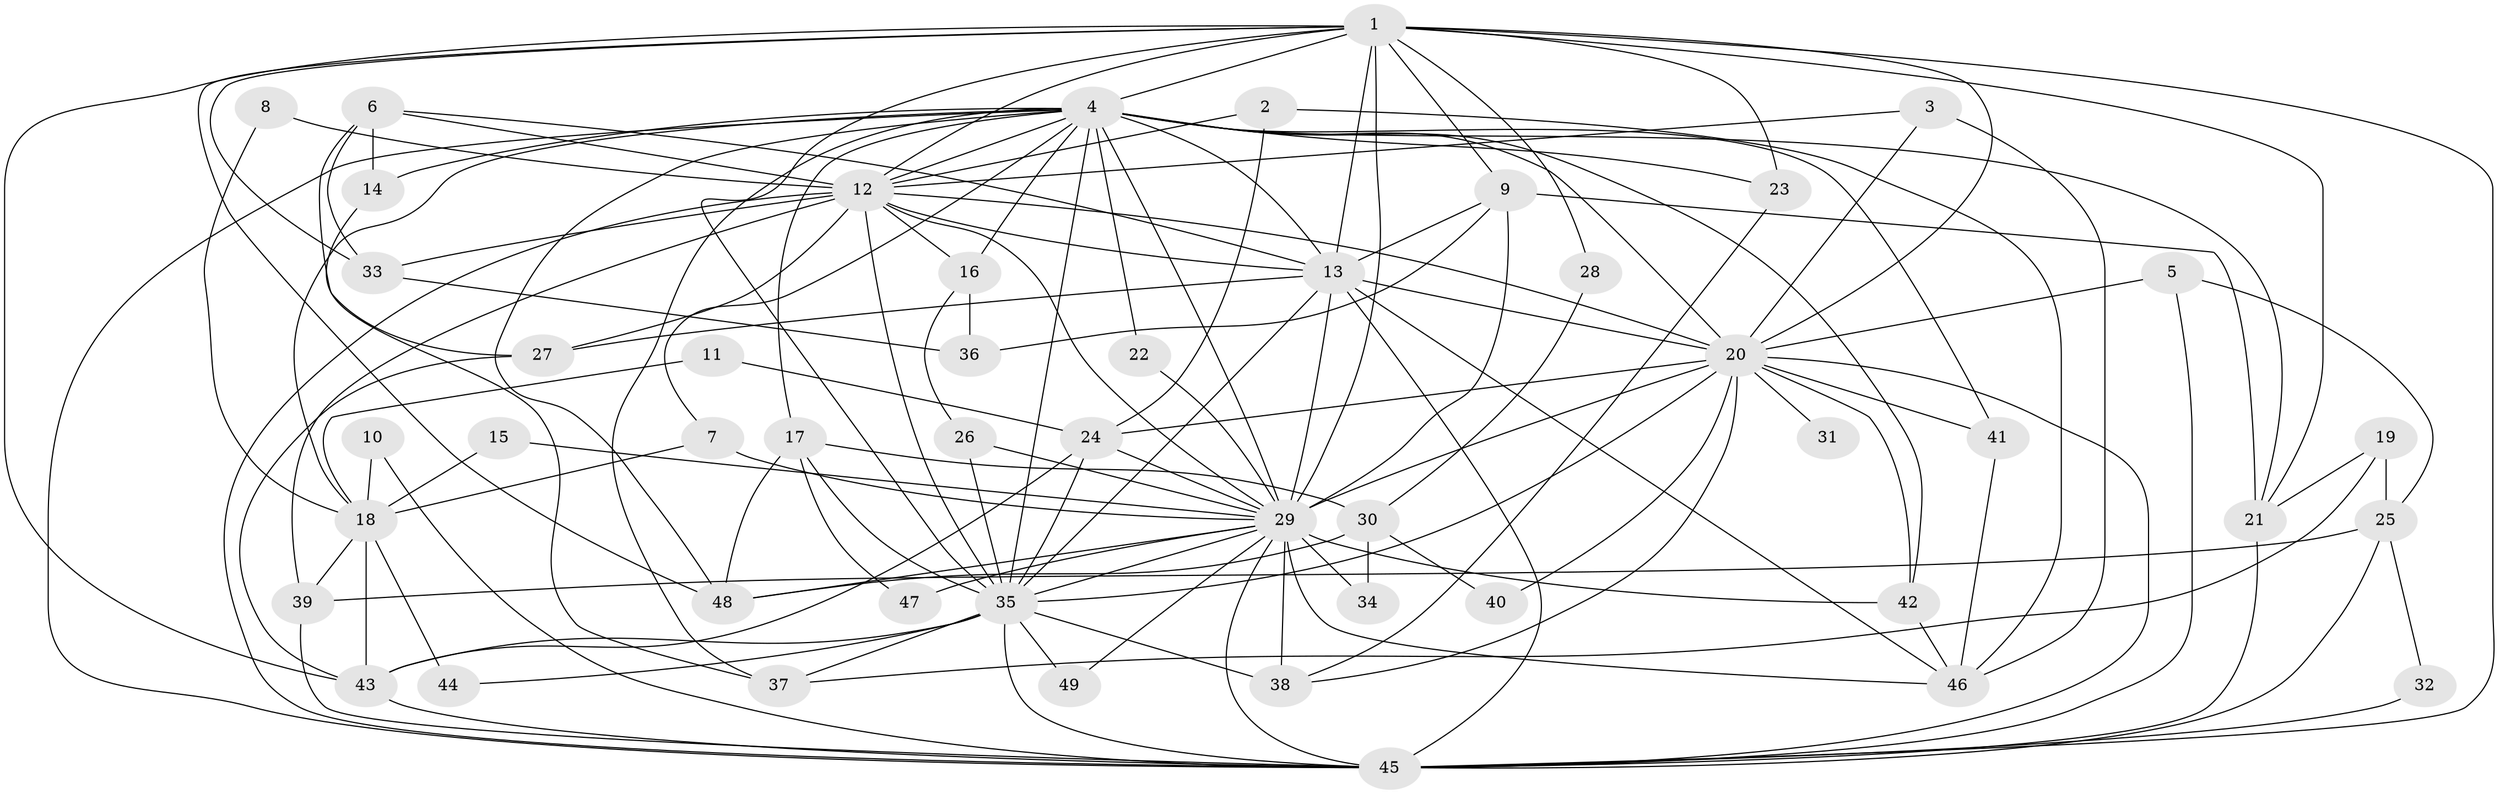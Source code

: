 // original degree distribution, {28: 0.01020408163265306, 21: 0.02040816326530612, 23: 0.01020408163265306, 16: 0.02040816326530612, 20: 0.02040816326530612, 11: 0.01020408163265306, 12: 0.01020408163265306, 7: 0.01020408163265306, 6: 0.05102040816326531, 4: 0.09183673469387756, 2: 0.5204081632653061, 3: 0.17346938775510204, 5: 0.04081632653061224, 8: 0.01020408163265306}
// Generated by graph-tools (version 1.1) at 2025/01/03/09/25 03:01:34]
// undirected, 49 vertices, 134 edges
graph export_dot {
graph [start="1"]
  node [color=gray90,style=filled];
  1;
  2;
  3;
  4;
  5;
  6;
  7;
  8;
  9;
  10;
  11;
  12;
  13;
  14;
  15;
  16;
  17;
  18;
  19;
  20;
  21;
  22;
  23;
  24;
  25;
  26;
  27;
  28;
  29;
  30;
  31;
  32;
  33;
  34;
  35;
  36;
  37;
  38;
  39;
  40;
  41;
  42;
  43;
  44;
  45;
  46;
  47;
  48;
  49;
  1 -- 4 [weight=4.0];
  1 -- 9 [weight=1.0];
  1 -- 12 [weight=2.0];
  1 -- 13 [weight=2.0];
  1 -- 20 [weight=2.0];
  1 -- 21 [weight=1.0];
  1 -- 23 [weight=1.0];
  1 -- 28 [weight=1.0];
  1 -- 29 [weight=4.0];
  1 -- 33 [weight=1.0];
  1 -- 35 [weight=2.0];
  1 -- 43 [weight=1.0];
  1 -- 45 [weight=3.0];
  1 -- 48 [weight=1.0];
  2 -- 12 [weight=1.0];
  2 -- 24 [weight=1.0];
  2 -- 46 [weight=1.0];
  3 -- 12 [weight=1.0];
  3 -- 20 [weight=2.0];
  3 -- 46 [weight=1.0];
  4 -- 7 [weight=1.0];
  4 -- 12 [weight=3.0];
  4 -- 13 [weight=2.0];
  4 -- 14 [weight=1.0];
  4 -- 16 [weight=1.0];
  4 -- 17 [weight=1.0];
  4 -- 18 [weight=1.0];
  4 -- 20 [weight=2.0];
  4 -- 21 [weight=1.0];
  4 -- 22 [weight=1.0];
  4 -- 23 [weight=1.0];
  4 -- 29 [weight=3.0];
  4 -- 35 [weight=2.0];
  4 -- 37 [weight=2.0];
  4 -- 41 [weight=1.0];
  4 -- 42 [weight=1.0];
  4 -- 45 [weight=3.0];
  4 -- 48 [weight=1.0];
  5 -- 20 [weight=1.0];
  5 -- 25 [weight=1.0];
  5 -- 45 [weight=1.0];
  6 -- 12 [weight=1.0];
  6 -- 13 [weight=1.0];
  6 -- 14 [weight=1.0];
  6 -- 27 [weight=1.0];
  6 -- 33 [weight=1.0];
  7 -- 18 [weight=1.0];
  7 -- 29 [weight=1.0];
  8 -- 12 [weight=1.0];
  8 -- 18 [weight=1.0];
  9 -- 13 [weight=1.0];
  9 -- 21 [weight=1.0];
  9 -- 29 [weight=2.0];
  9 -- 36 [weight=1.0];
  10 -- 18 [weight=1.0];
  10 -- 45 [weight=1.0];
  11 -- 18 [weight=1.0];
  11 -- 24 [weight=1.0];
  12 -- 13 [weight=1.0];
  12 -- 16 [weight=1.0];
  12 -- 20 [weight=1.0];
  12 -- 27 [weight=2.0];
  12 -- 29 [weight=1.0];
  12 -- 33 [weight=1.0];
  12 -- 35 [weight=2.0];
  12 -- 39 [weight=1.0];
  12 -- 45 [weight=1.0];
  13 -- 20 [weight=2.0];
  13 -- 27 [weight=1.0];
  13 -- 29 [weight=2.0];
  13 -- 35 [weight=1.0];
  13 -- 45 [weight=2.0];
  13 -- 46 [weight=1.0];
  14 -- 37 [weight=1.0];
  15 -- 18 [weight=1.0];
  15 -- 29 [weight=1.0];
  16 -- 26 [weight=1.0];
  16 -- 36 [weight=1.0];
  17 -- 30 [weight=2.0];
  17 -- 35 [weight=1.0];
  17 -- 47 [weight=1.0];
  17 -- 48 [weight=1.0];
  18 -- 39 [weight=1.0];
  18 -- 43 [weight=2.0];
  18 -- 44 [weight=1.0];
  19 -- 21 [weight=1.0];
  19 -- 25 [weight=1.0];
  19 -- 37 [weight=1.0];
  20 -- 24 [weight=1.0];
  20 -- 29 [weight=1.0];
  20 -- 31 [weight=1.0];
  20 -- 35 [weight=1.0];
  20 -- 38 [weight=1.0];
  20 -- 40 [weight=1.0];
  20 -- 41 [weight=1.0];
  20 -- 42 [weight=1.0];
  20 -- 45 [weight=1.0];
  21 -- 45 [weight=1.0];
  22 -- 29 [weight=1.0];
  23 -- 38 [weight=1.0];
  24 -- 29 [weight=1.0];
  24 -- 35 [weight=1.0];
  24 -- 43 [weight=1.0];
  25 -- 32 [weight=1.0];
  25 -- 39 [weight=1.0];
  25 -- 45 [weight=1.0];
  26 -- 29 [weight=1.0];
  26 -- 35 [weight=1.0];
  27 -- 43 [weight=1.0];
  28 -- 30 [weight=1.0];
  29 -- 34 [weight=1.0];
  29 -- 35 [weight=1.0];
  29 -- 38 [weight=2.0];
  29 -- 42 [weight=1.0];
  29 -- 45 [weight=1.0];
  29 -- 46 [weight=1.0];
  29 -- 47 [weight=1.0];
  29 -- 48 [weight=1.0];
  29 -- 49 [weight=1.0];
  30 -- 34 [weight=1.0];
  30 -- 40 [weight=1.0];
  30 -- 48 [weight=1.0];
  32 -- 45 [weight=1.0];
  33 -- 36 [weight=1.0];
  35 -- 37 [weight=2.0];
  35 -- 38 [weight=1.0];
  35 -- 43 [weight=1.0];
  35 -- 44 [weight=1.0];
  35 -- 45 [weight=2.0];
  35 -- 49 [weight=2.0];
  39 -- 45 [weight=1.0];
  41 -- 46 [weight=1.0];
  42 -- 46 [weight=1.0];
  43 -- 45 [weight=1.0];
}
